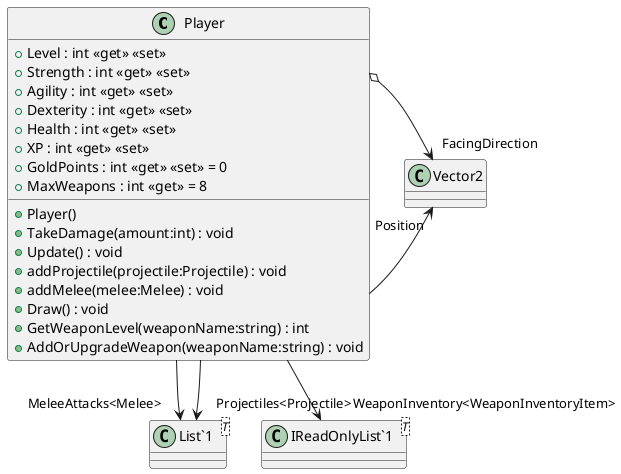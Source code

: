 @startuml
class Player {
    + Level : int <<get>> <<set>>
    + Strength : int <<get>> <<set>>
    + Agility : int <<get>> <<set>>
    + Dexterity : int <<get>> <<set>>
    + Health : int <<get>> <<set>>
    + XP : int <<get>> <<set>>
    + GoldPoints : int <<get>> <<set>> = 0
    + MaxWeapons : int <<get>> = 8
    + Player()
    + TakeDamage(amount:int) : void
    + Update() : void
    + addProjectile(projectile:Projectile) : void
    + addMelee(melee:Melee) : void
    + Draw() : void
    + GetWeaponLevel(weaponName:string) : int
    + AddOrUpgradeWeapon(weaponName:string) : void
}
class "List`1"<T> {
}
class "IReadOnlyList`1"<T> {
}
Player --> "Position" Vector2
Player --> "MeleeAttacks<Melee>" "List`1"
Player --> "WeaponInventory<WeaponInventoryItem>" "IReadOnlyList`1"
Player --> "Projectiles<Projectile>" "List`1"
Player o-> "FacingDirection" Vector2
@enduml
